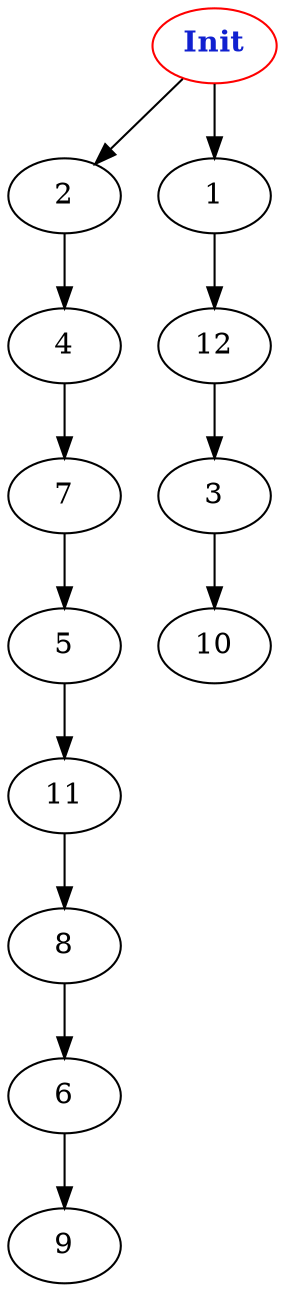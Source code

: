 digraph "Net Graph with 13 nodes" {
edge ["class"="link-class"]
"0" ["color"="red","label"=<<b>Init</b>>,"fontcolor"="#1020d0"]
"0" -> "2" ["weight"="1.0"]
"0" -> "1" ["weight"="9.0"]
"2" -> "4" ["weight"="4.0"]
"1" -> "12" ["weight"="3.0"]
"5" -> "11" ["weight"="5.0"]
"11" -> "8" ["weight"="5.0"]
"12" -> "3" ["weight"="7.0"]
"6" -> "9" ["weight"="4.0"]
"4" -> "7" ["weight"="9.0"]
"3" -> "10" ["weight"="7.0"]
"7" -> "5" ["weight"="4.0"]
"8" -> "6" ["weight"="4.0"]
}